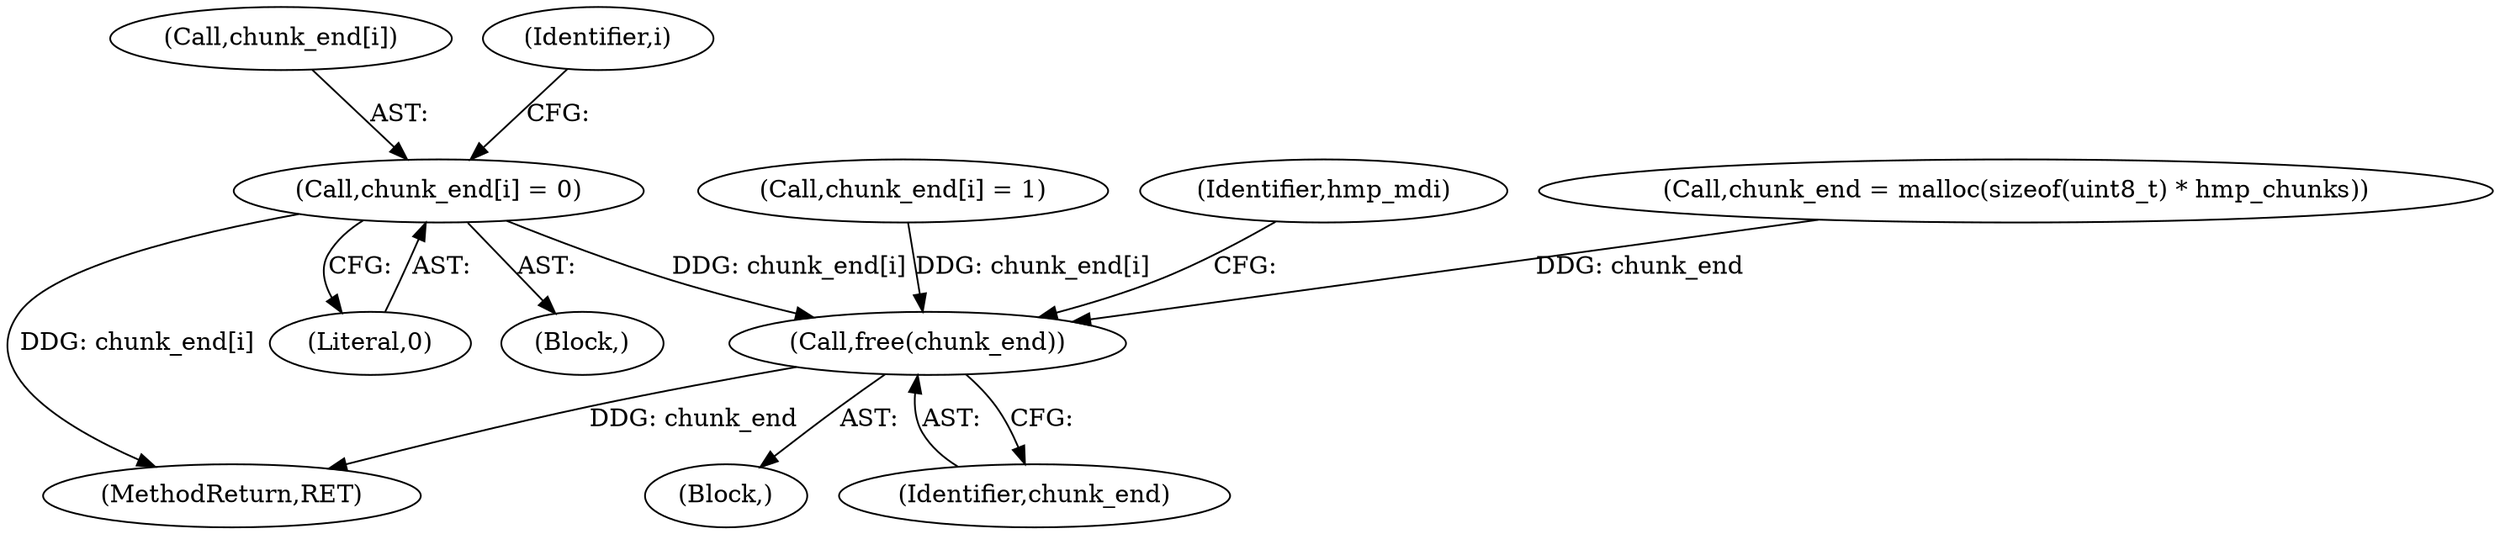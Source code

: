 digraph "0_wildmidi_660b513d99bced8783a4a5984ac2f742c74ebbdd_0@array" {
"1000759" [label="(Call,chunk_end[i] = 0)"];
"1001219" [label="(Call,free(chunk_end))"];
"1000950" [label="(Call,chunk_end[i] = 1)"];
"1000106" [label="(Block,)"];
"1001219" [label="(Call,free(chunk_end))"];
"1001231" [label="(MethodReturn,RET)"];
"1001223" [label="(Identifier,hmp_mdi)"];
"1000515" [label="(Call,chunk_end = malloc(sizeof(uint8_t) * hmp_chunks))"];
"1001220" [label="(Identifier,chunk_end)"];
"1000760" [label="(Call,chunk_end[i])"];
"1000534" [label="(Block,)"];
"1000763" [label="(Literal,0)"];
"1000533" [label="(Identifier,i)"];
"1000759" [label="(Call,chunk_end[i] = 0)"];
"1000759" -> "1000534"  [label="AST: "];
"1000759" -> "1000763"  [label="CFG: "];
"1000760" -> "1000759"  [label="AST: "];
"1000763" -> "1000759"  [label="AST: "];
"1000533" -> "1000759"  [label="CFG: "];
"1000759" -> "1001231"  [label="DDG: chunk_end[i]"];
"1000759" -> "1001219"  [label="DDG: chunk_end[i]"];
"1001219" -> "1000106"  [label="AST: "];
"1001219" -> "1001220"  [label="CFG: "];
"1001220" -> "1001219"  [label="AST: "];
"1001223" -> "1001219"  [label="CFG: "];
"1001219" -> "1001231"  [label="DDG: chunk_end"];
"1000515" -> "1001219"  [label="DDG: chunk_end"];
"1000950" -> "1001219"  [label="DDG: chunk_end[i]"];
}
